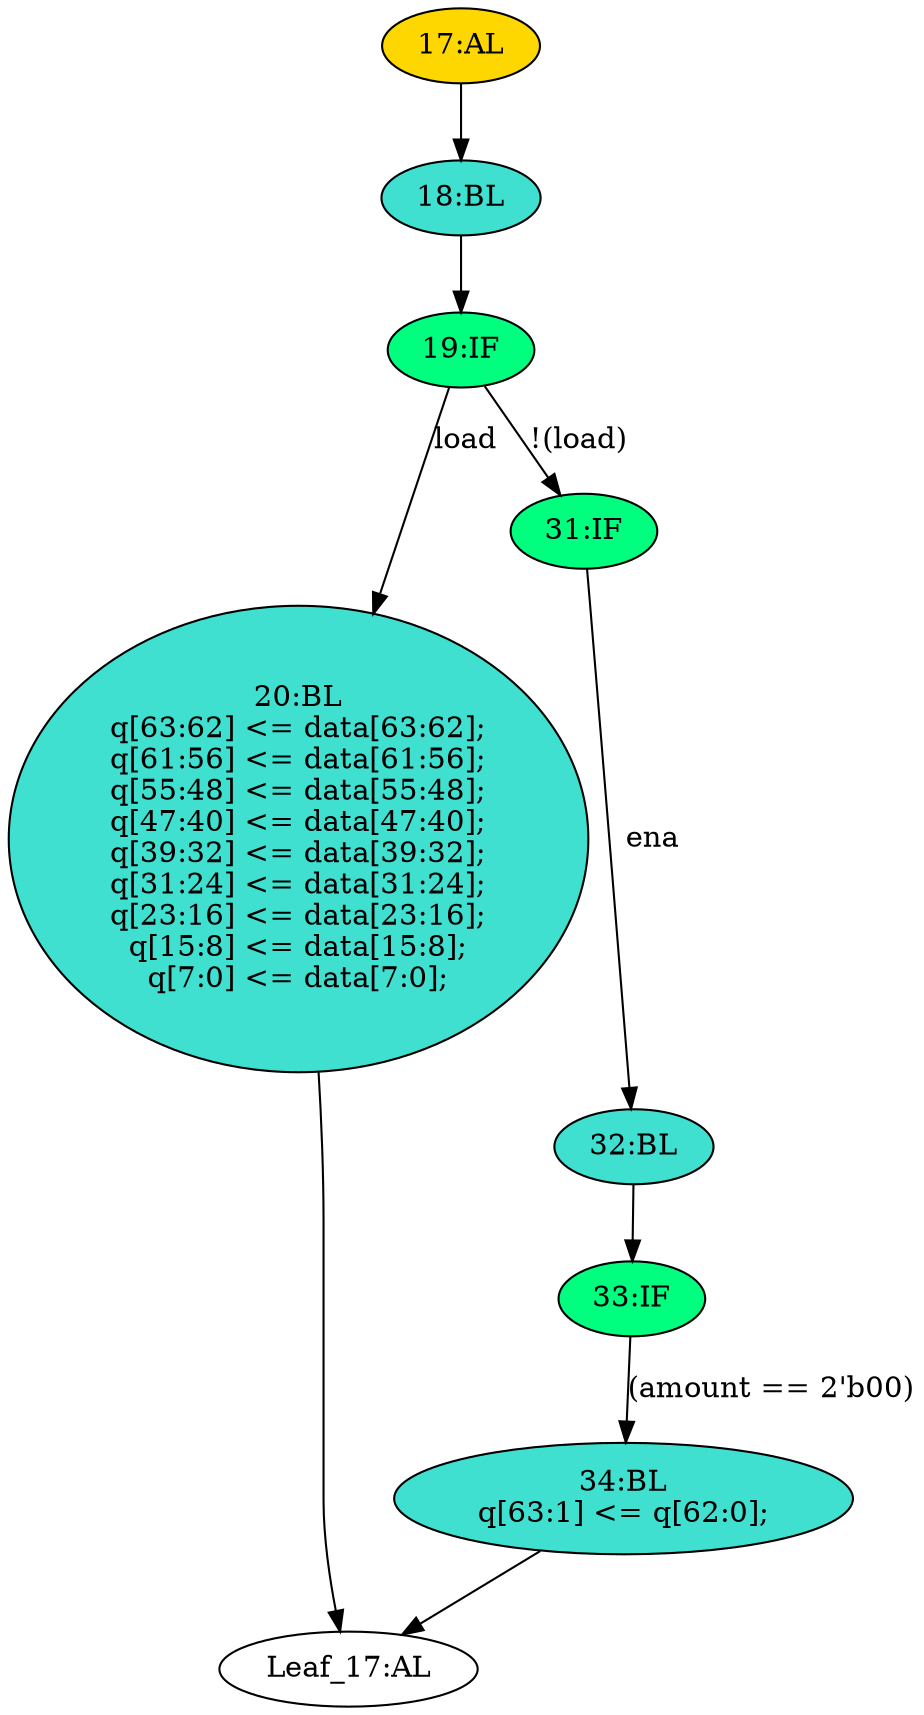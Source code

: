 strict digraph "" {
	node [label="\N"];
	"17:AL"	[ast="<pyverilog.vparser.ast.Always object at 0x7f6fc8318810>",
		clk_sens=True,
		fillcolor=gold,
		label="17:AL",
		sens="['clk']",
		statements="[]",
		style=filled,
		typ=Always,
		use_var="['load', 'ena', 'amount', 'data', 'q']"];
	"18:BL"	[ast="<pyverilog.vparser.ast.Block object at 0x7f6fc83189d0>",
		fillcolor=turquoise,
		label="18:BL",
		statements="[]",
		style=filled,
		typ=Block];
	"17:AL" -> "18:BL"	[cond="[]",
		lineno=None];
	"19:IF"	[ast="<pyverilog.vparser.ast.IfStatement object at 0x7f6fc8318a10>",
		fillcolor=springgreen,
		label="19:IF",
		statements="[]",
		style=filled,
		typ=IfStatement];
	"18:BL" -> "19:IF"	[cond="[]",
		lineno=None];
	"20:BL"	[ast="<pyverilog.vparser.ast.Block object at 0x7f6fc830b750>",
		fillcolor=turquoise,
		label="20:BL
q[63:62] <= data[63:62];
q[61:56] <= data[61:56];
q[55:48] <= data[55:48];
q[47:40] <= data[47:40];
q[39:32] <= data[39:32];
\
q[31:24] <= data[31:24];
q[23:16] <= data[23:16];
q[15:8] <= data[15:8];
q[7:0] <= data[7:0];",
		statements="[<pyverilog.vparser.ast.NonblockingSubstitution object at 0x7f6fc830b790>, <pyverilog.vparser.ast.NonblockingSubstitution object \
at 0x7f6fc830ba50>, <pyverilog.vparser.ast.NonblockingSubstitution object at 0x7f6fc830bd10>, <pyverilog.vparser.ast.NonblockingSubstitution \
object at 0x7f6fc830bfd0>, <pyverilog.vparser.ast.NonblockingSubstitution object at 0x7f6fc832a2d0>, <pyverilog.vparser.ast.NonblockingSubstitution \
object at 0x7f6fc832a590>, <pyverilog.vparser.ast.NonblockingSubstitution object at 0x7f6fc832a850>, <pyverilog.vparser.ast.NonblockingSubstitution \
object at 0x7f6fc832ab10>, <pyverilog.vparser.ast.NonblockingSubstitution object at 0x7f6fc832add0>]",
		style=filled,
		typ=Block];
	"Leaf_17:AL"	[def_var="['q']",
		label="Leaf_17:AL"];
	"20:BL" -> "Leaf_17:AL"	[cond="[]",
		lineno=None];
	"33:IF"	[ast="<pyverilog.vparser.ast.IfStatement object at 0x7f6fc8318cd0>",
		fillcolor=springgreen,
		label="33:IF",
		statements="[]",
		style=filled,
		typ=IfStatement];
	"34:BL"	[ast="<pyverilog.vparser.ast.Block object at 0x7f6fc8318c10>",
		fillcolor=turquoise,
		label="34:BL
q[63:1] <= q[62:0];",
		statements="[<pyverilog.vparser.ast.NonblockingSubstitution object at 0x7f6fc8318c50>]",
		style=filled,
		typ=Block];
	"33:IF" -> "34:BL"	[cond="['amount']",
		label="(amount == 2'b00)",
		lineno=33];
	"19:IF" -> "20:BL"	[cond="['load']",
		label=load,
		lineno=19];
	"31:IF"	[ast="<pyverilog.vparser.ast.IfStatement object at 0x7f6fc8318a90>",
		fillcolor=springgreen,
		label="31:IF",
		statements="[]",
		style=filled,
		typ=IfStatement];
	"19:IF" -> "31:IF"	[cond="['load']",
		label="!(load)",
		lineno=19];
	"32:BL"	[ast="<pyverilog.vparser.ast.Block object at 0x7f6fc8318c90>",
		fillcolor=turquoise,
		label="32:BL",
		statements="[]",
		style=filled,
		typ=Block];
	"31:IF" -> "32:BL"	[cond="['ena']",
		label=ena,
		lineno=31];
	"32:BL" -> "33:IF"	[cond="[]",
		lineno=None];
	"34:BL" -> "Leaf_17:AL"	[cond="[]",
		lineno=None];
}
